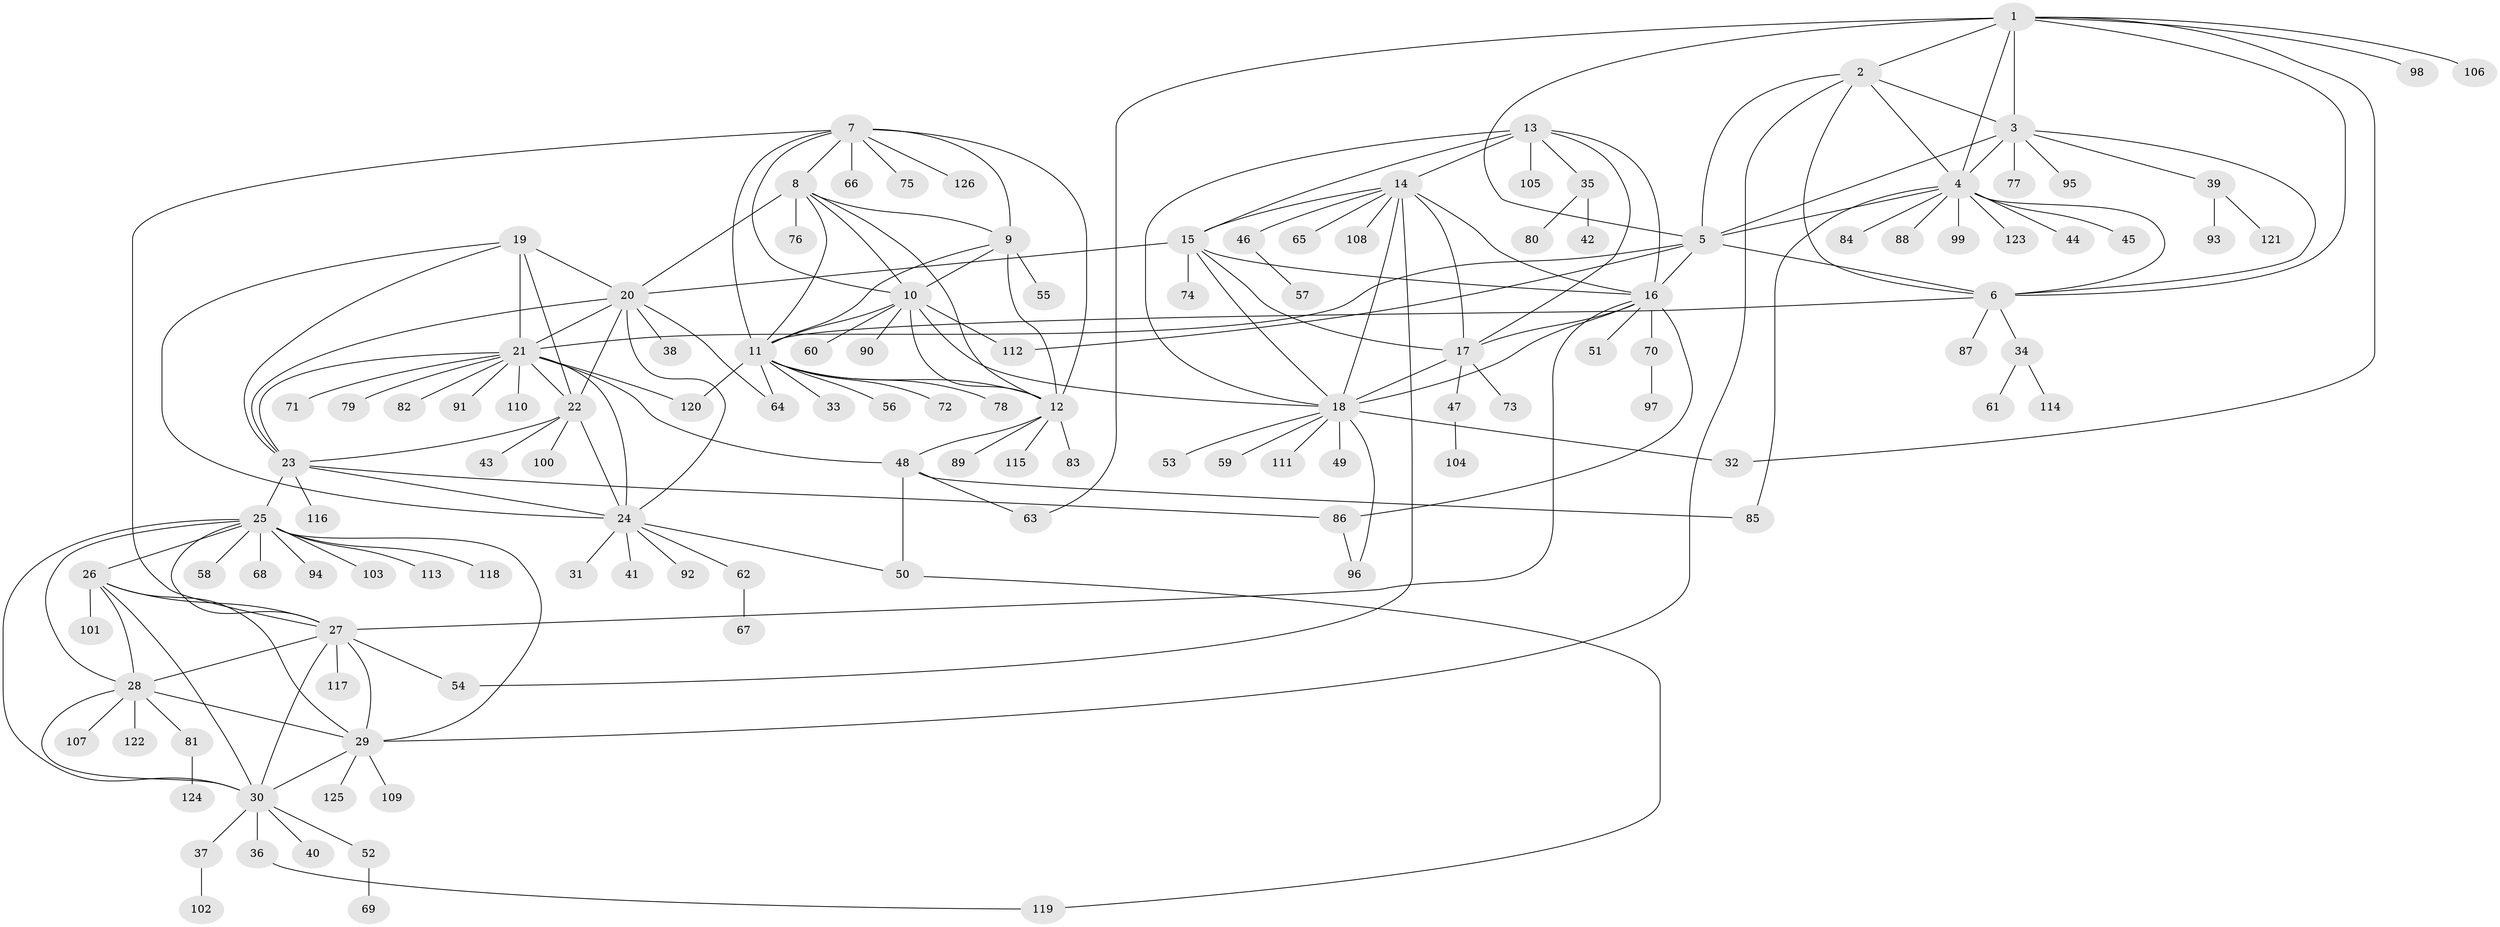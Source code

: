// Generated by graph-tools (version 1.1) at 2025/16/03/09/25 04:16:08]
// undirected, 126 vertices, 193 edges
graph export_dot {
graph [start="1"]
  node [color=gray90,style=filled];
  1;
  2;
  3;
  4;
  5;
  6;
  7;
  8;
  9;
  10;
  11;
  12;
  13;
  14;
  15;
  16;
  17;
  18;
  19;
  20;
  21;
  22;
  23;
  24;
  25;
  26;
  27;
  28;
  29;
  30;
  31;
  32;
  33;
  34;
  35;
  36;
  37;
  38;
  39;
  40;
  41;
  42;
  43;
  44;
  45;
  46;
  47;
  48;
  49;
  50;
  51;
  52;
  53;
  54;
  55;
  56;
  57;
  58;
  59;
  60;
  61;
  62;
  63;
  64;
  65;
  66;
  67;
  68;
  69;
  70;
  71;
  72;
  73;
  74;
  75;
  76;
  77;
  78;
  79;
  80;
  81;
  82;
  83;
  84;
  85;
  86;
  87;
  88;
  89;
  90;
  91;
  92;
  93;
  94;
  95;
  96;
  97;
  98;
  99;
  100;
  101;
  102;
  103;
  104;
  105;
  106;
  107;
  108;
  109;
  110;
  111;
  112;
  113;
  114;
  115;
  116;
  117;
  118;
  119;
  120;
  121;
  122;
  123;
  124;
  125;
  126;
  1 -- 2;
  1 -- 3;
  1 -- 4;
  1 -- 5;
  1 -- 6;
  1 -- 32;
  1 -- 63;
  1 -- 98;
  1 -- 106;
  2 -- 3;
  2 -- 4;
  2 -- 5;
  2 -- 6;
  2 -- 29;
  3 -- 4;
  3 -- 5;
  3 -- 6;
  3 -- 39;
  3 -- 77;
  3 -- 95;
  4 -- 5;
  4 -- 6;
  4 -- 44;
  4 -- 45;
  4 -- 84;
  4 -- 85;
  4 -- 88;
  4 -- 99;
  4 -- 123;
  5 -- 6;
  5 -- 16;
  5 -- 21;
  5 -- 112;
  6 -- 11;
  6 -- 34;
  6 -- 87;
  7 -- 8;
  7 -- 9;
  7 -- 10;
  7 -- 11;
  7 -- 12;
  7 -- 27;
  7 -- 66;
  7 -- 75;
  7 -- 126;
  8 -- 9;
  8 -- 10;
  8 -- 11;
  8 -- 12;
  8 -- 20;
  8 -- 76;
  9 -- 10;
  9 -- 11;
  9 -- 12;
  9 -- 55;
  10 -- 11;
  10 -- 12;
  10 -- 18;
  10 -- 60;
  10 -- 90;
  10 -- 112;
  11 -- 12;
  11 -- 33;
  11 -- 56;
  11 -- 64;
  11 -- 72;
  11 -- 78;
  11 -- 120;
  12 -- 48;
  12 -- 83;
  12 -- 89;
  12 -- 115;
  13 -- 14;
  13 -- 15;
  13 -- 16;
  13 -- 17;
  13 -- 18;
  13 -- 35;
  13 -- 105;
  14 -- 15;
  14 -- 16;
  14 -- 17;
  14 -- 18;
  14 -- 46;
  14 -- 54;
  14 -- 65;
  14 -- 108;
  15 -- 16;
  15 -- 17;
  15 -- 18;
  15 -- 20;
  15 -- 74;
  16 -- 17;
  16 -- 18;
  16 -- 27;
  16 -- 51;
  16 -- 70;
  16 -- 86;
  17 -- 18;
  17 -- 47;
  17 -- 73;
  18 -- 32;
  18 -- 49;
  18 -- 53;
  18 -- 59;
  18 -- 96;
  18 -- 111;
  19 -- 20;
  19 -- 21;
  19 -- 22;
  19 -- 23;
  19 -- 24;
  20 -- 21;
  20 -- 22;
  20 -- 23;
  20 -- 24;
  20 -- 38;
  20 -- 64;
  21 -- 22;
  21 -- 23;
  21 -- 24;
  21 -- 48;
  21 -- 71;
  21 -- 79;
  21 -- 82;
  21 -- 91;
  21 -- 110;
  21 -- 120;
  22 -- 23;
  22 -- 24;
  22 -- 43;
  22 -- 100;
  23 -- 24;
  23 -- 25;
  23 -- 86;
  23 -- 116;
  24 -- 31;
  24 -- 41;
  24 -- 50;
  24 -- 62;
  24 -- 92;
  25 -- 26;
  25 -- 27;
  25 -- 28;
  25 -- 29;
  25 -- 30;
  25 -- 58;
  25 -- 68;
  25 -- 94;
  25 -- 103;
  25 -- 113;
  25 -- 118;
  26 -- 27;
  26 -- 28;
  26 -- 29;
  26 -- 30;
  26 -- 101;
  27 -- 28;
  27 -- 29;
  27 -- 30;
  27 -- 54;
  27 -- 117;
  28 -- 29;
  28 -- 30;
  28 -- 81;
  28 -- 107;
  28 -- 122;
  29 -- 30;
  29 -- 109;
  29 -- 125;
  30 -- 36;
  30 -- 37;
  30 -- 40;
  30 -- 52;
  34 -- 61;
  34 -- 114;
  35 -- 42;
  35 -- 80;
  36 -- 119;
  37 -- 102;
  39 -- 93;
  39 -- 121;
  46 -- 57;
  47 -- 104;
  48 -- 50;
  48 -- 63;
  48 -- 85;
  50 -- 119;
  52 -- 69;
  62 -- 67;
  70 -- 97;
  81 -- 124;
  86 -- 96;
}
